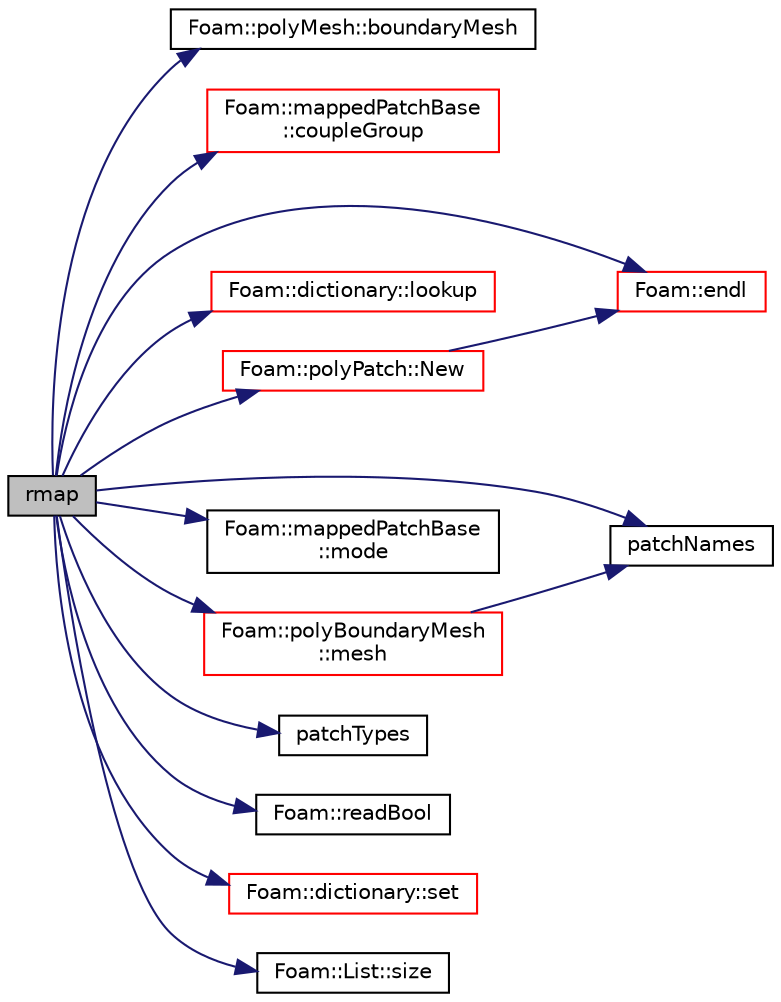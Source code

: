 digraph "rmap"
{
  bgcolor="transparent";
  edge [fontname="Helvetica",fontsize="10",labelfontname="Helvetica",labelfontsize="10"];
  node [fontname="Helvetica",fontsize="10",shape=record];
  rankdir="LR";
  Node1713 [label="rmap",height=0.2,width=0.4,color="black", fillcolor="grey75", style="filled", fontcolor="black"];
  Node1713 -> Node1714 [color="midnightblue",fontsize="10",style="solid",fontname="Helvetica"];
  Node1714 [label="Foam::polyMesh::boundaryMesh",height=0.2,width=0.4,color="black",URL="$a28565.html#a9f2b68c134340291eda6197f47f25484",tooltip="Return boundary mesh. "];
  Node1713 -> Node1715 [color="midnightblue",fontsize="10",style="solid",fontname="Helvetica"];
  Node1715 [label="Foam::mappedPatchBase\l::coupleGroup",height=0.2,width=0.4,color="red",URL="$a26225.html#af88c3cd9a50c63614dcf917cc9356878",tooltip="PatchGroup (only if NEARESTPATCHFACE) "];
  Node1713 -> Node1717 [color="midnightblue",fontsize="10",style="solid",fontname="Helvetica"];
  Node1717 [label="Foam::endl",height=0.2,width=0.4,color="red",URL="$a21851.html#a2db8fe02a0d3909e9351bb4275b23ce4",tooltip="Add newline and flush stream. "];
  Node1713 -> Node1719 [color="midnightblue",fontsize="10",style="solid",fontname="Helvetica"];
  Node1719 [label="Foam::dictionary::lookup",height=0.2,width=0.4,color="red",URL="$a27129.html#a6a0727fa523e48977e27348663def509",tooltip="Find and return an entry data stream. "];
  Node1713 -> Node2014 [color="midnightblue",fontsize="10",style="solid",fontname="Helvetica"];
  Node2014 [label="Foam::polyBoundaryMesh\l::mesh",height=0.2,width=0.4,color="red",URL="$a28557.html#ae78c91f8ff731c07ccc4351d9fe861ba",tooltip="Return the mesh reference. "];
  Node2014 -> Node2018 [color="midnightblue",fontsize="10",style="solid",fontname="Helvetica"];
  Node2018 [label="patchNames",height=0.2,width=0.4,color="black",URL="$a18335.html#a2b0b0d262376a4021c85e70b012ebe4e"];
  Node1713 -> Node2093 [color="midnightblue",fontsize="10",style="solid",fontname="Helvetica"];
  Node2093 [label="Foam::mappedPatchBase\l::mode",height=0.2,width=0.4,color="black",URL="$a26225.html#a01c92e5d02d7a3b1b3bf93f7607bd6a8",tooltip="What to sample. "];
  Node1713 -> Node2094 [color="midnightblue",fontsize="10",style="solid",fontname="Helvetica"];
  Node2094 [label="Foam::polyPatch::New",height=0.2,width=0.4,color="red",URL="$a28633.html#a1741756fc2a2b6260b8086d1c4f57291",tooltip="Return a pointer to a new patch created on freestore from. "];
  Node2094 -> Node1717 [color="midnightblue",fontsize="10",style="solid",fontname="Helvetica"];
  Node1713 -> Node2018 [color="midnightblue",fontsize="10",style="solid",fontname="Helvetica"];
  Node1713 -> Node2095 [color="midnightblue",fontsize="10",style="solid",fontname="Helvetica"];
  Node2095 [label="patchTypes",height=0.2,width=0.4,color="black",URL="$a18335.html#a07847cae401d1d6209dfa6c6da92093d"];
  Node1713 -> Node2096 [color="midnightblue",fontsize="10",style="solid",fontname="Helvetica"];
  Node2096 [label="Foam::readBool",height=0.2,width=0.4,color="black",URL="$a21851.html#a128e6922f1b49f939c43266d8ad70ab8"];
  Node1713 -> Node2097 [color="midnightblue",fontsize="10",style="solid",fontname="Helvetica"];
  Node2097 [label="Foam::dictionary::set",height=0.2,width=0.4,color="red",URL="$a27129.html#a8396ca7a6d20d7aeebc8b1ac9e18460b",tooltip="Assign a new entry, overwrite any existing entry. "];
  Node1713 -> Node1814 [color="midnightblue",fontsize="10",style="solid",fontname="Helvetica"];
  Node1814 [label="Foam::List::size",height=0.2,width=0.4,color="black",URL="$a26833.html#a8a5f6fa29bd4b500caf186f60245b384",tooltip="Override size to be inconsistent with allocated storage. "];
}
